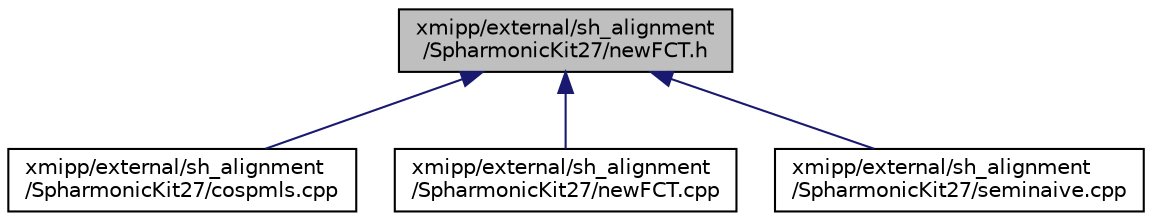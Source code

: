 digraph "xmipp/external/sh_alignment/SpharmonicKit27/newFCT.h"
{
  edge [fontname="Helvetica",fontsize="10",labelfontname="Helvetica",labelfontsize="10"];
  node [fontname="Helvetica",fontsize="10",shape=record];
  Node1 [label="xmipp/external/sh_alignment\l/SpharmonicKit27/newFCT.h",height=0.2,width=0.4,color="black", fillcolor="grey75", style="filled", fontcolor="black"];
  Node1 -> Node2 [dir="back",color="midnightblue",fontsize="10",style="solid",fontname="Helvetica"];
  Node2 [label="xmipp/external/sh_alignment\l/SpharmonicKit27/cospmls.cpp",height=0.2,width=0.4,color="black", fillcolor="white", style="filled",URL="$cospmls_8cpp.html"];
  Node1 -> Node3 [dir="back",color="midnightblue",fontsize="10",style="solid",fontname="Helvetica"];
  Node3 [label="xmipp/external/sh_alignment\l/SpharmonicKit27/newFCT.cpp",height=0.2,width=0.4,color="black", fillcolor="white", style="filled",URL="$newFCT_8cpp.html"];
  Node1 -> Node4 [dir="back",color="midnightblue",fontsize="10",style="solid",fontname="Helvetica"];
  Node4 [label="xmipp/external/sh_alignment\l/SpharmonicKit27/seminaive.cpp",height=0.2,width=0.4,color="black", fillcolor="white", style="filled",URL="$seminaive_8cpp.html"];
}
